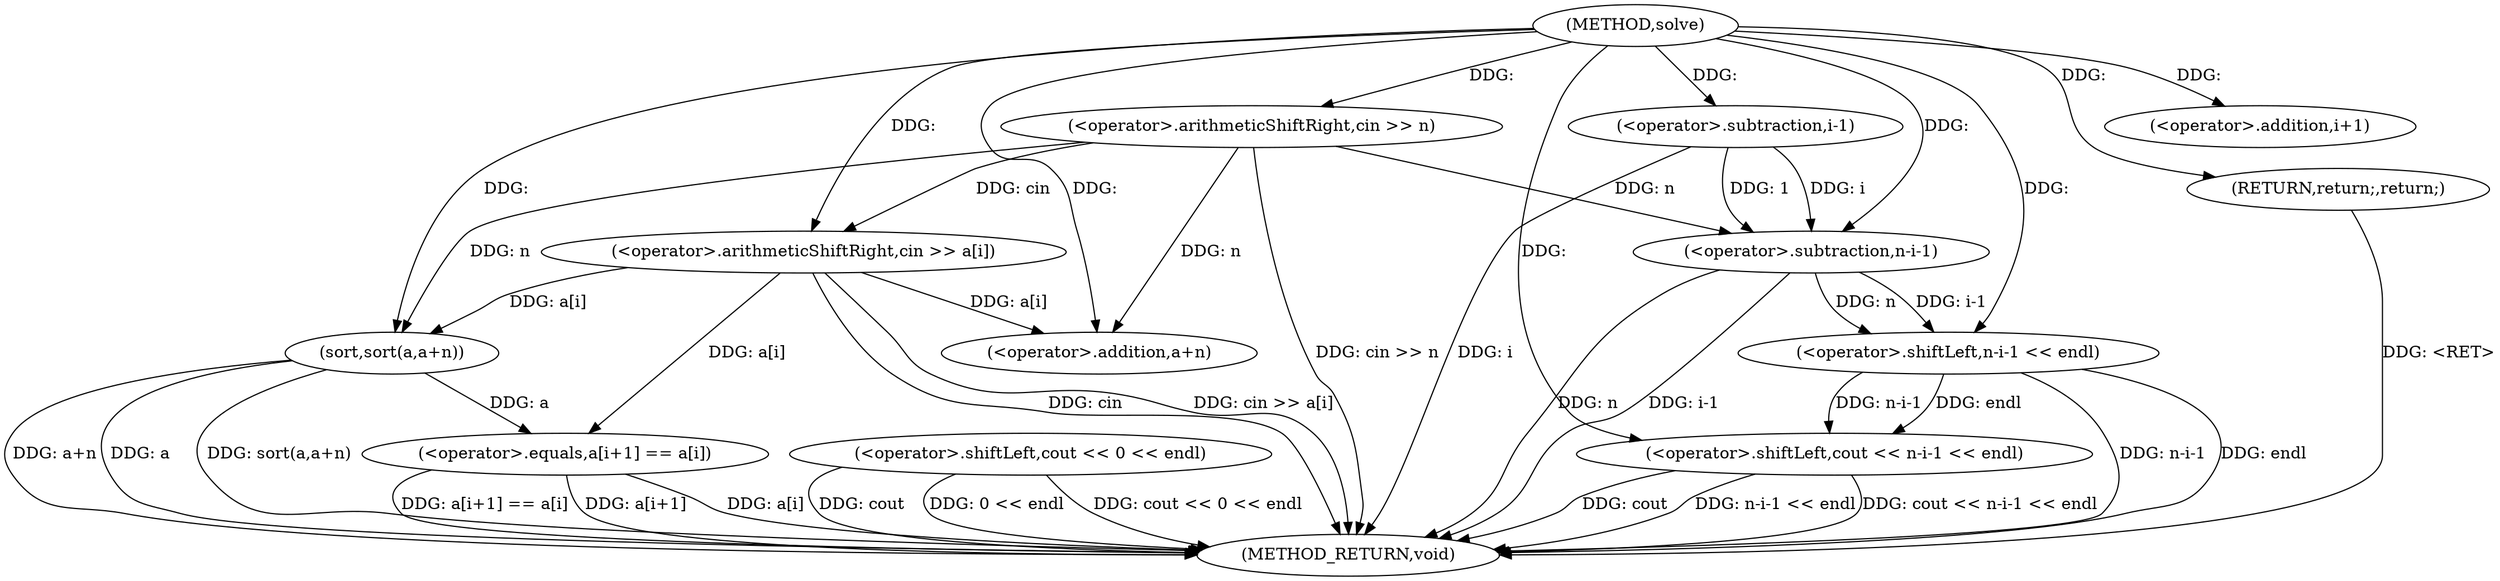 digraph "solve" {  
"1000118" [label = "(METHOD,solve)" ]
"1000166" [label = "(METHOD_RETURN,void)" ]
"1000121" [label = "(<operator>.arithmeticShiftRight,cin >> n)" ]
"1000131" [label = "(sort,sort(a,a+n))" ]
"1000161" [label = "(<operator>.shiftLeft,cout << 0 << endl)" ]
"1000126" [label = "(<operator>.arithmeticShiftRight,cin >> a[i])" ]
"1000133" [label = "(<operator>.addition,a+n)" ]
"1000138" [label = "(<operator>.equals,a[i+1] == a[i])" ]
"1000151" [label = "(<operator>.shiftLeft,cout << n-i-1 << endl)" ]
"1000160" [label = "(RETURN,return;,return;)" ]
"1000141" [label = "(<operator>.addition,i+1)" ]
"1000153" [label = "(<operator>.shiftLeft,n-i-1 << endl)" ]
"1000154" [label = "(<operator>.subtraction,n-i-1)" ]
"1000156" [label = "(<operator>.subtraction,i-1)" ]
  "1000121" -> "1000166"  [ label = "DDG: cin >> n"] 
  "1000126" -> "1000166"  [ label = "DDG: cin"] 
  "1000126" -> "1000166"  [ label = "DDG: cin >> a[i]"] 
  "1000131" -> "1000166"  [ label = "DDG: a"] 
  "1000131" -> "1000166"  [ label = "DDG: a+n"] 
  "1000131" -> "1000166"  [ label = "DDG: sort(a,a+n)"] 
  "1000138" -> "1000166"  [ label = "DDG: a[i+1]"] 
  "1000138" -> "1000166"  [ label = "DDG: a[i]"] 
  "1000138" -> "1000166"  [ label = "DDG: a[i+1] == a[i]"] 
  "1000151" -> "1000166"  [ label = "DDG: cout"] 
  "1000154" -> "1000166"  [ label = "DDG: n"] 
  "1000156" -> "1000166"  [ label = "DDG: i"] 
  "1000154" -> "1000166"  [ label = "DDG: i-1"] 
  "1000153" -> "1000166"  [ label = "DDG: n-i-1"] 
  "1000153" -> "1000166"  [ label = "DDG: endl"] 
  "1000151" -> "1000166"  [ label = "DDG: n-i-1 << endl"] 
  "1000151" -> "1000166"  [ label = "DDG: cout << n-i-1 << endl"] 
  "1000161" -> "1000166"  [ label = "DDG: cout << 0 << endl"] 
  "1000161" -> "1000166"  [ label = "DDG: cout"] 
  "1000161" -> "1000166"  [ label = "DDG: 0 << endl"] 
  "1000160" -> "1000166"  [ label = "DDG: <RET>"] 
  "1000118" -> "1000121"  [ label = "DDG: "] 
  "1000126" -> "1000131"  [ label = "DDG: a[i]"] 
  "1000118" -> "1000131"  [ label = "DDG: "] 
  "1000121" -> "1000131"  [ label = "DDG: n"] 
  "1000121" -> "1000126"  [ label = "DDG: cin"] 
  "1000118" -> "1000126"  [ label = "DDG: "] 
  "1000126" -> "1000133"  [ label = "DDG: a[i]"] 
  "1000118" -> "1000133"  [ label = "DDG: "] 
  "1000121" -> "1000133"  [ label = "DDG: n"] 
  "1000131" -> "1000138"  [ label = "DDG: a"] 
  "1000126" -> "1000138"  [ label = "DDG: a[i]"] 
  "1000118" -> "1000160"  [ label = "DDG: "] 
  "1000118" -> "1000141"  [ label = "DDG: "] 
  "1000118" -> "1000151"  [ label = "DDG: "] 
  "1000153" -> "1000151"  [ label = "DDG: n-i-1"] 
  "1000153" -> "1000151"  [ label = "DDG: endl"] 
  "1000154" -> "1000153"  [ label = "DDG: n"] 
  "1000154" -> "1000153"  [ label = "DDG: i-1"] 
  "1000118" -> "1000153"  [ label = "DDG: "] 
  "1000118" -> "1000154"  [ label = "DDG: "] 
  "1000121" -> "1000154"  [ label = "DDG: n"] 
  "1000156" -> "1000154"  [ label = "DDG: i"] 
  "1000156" -> "1000154"  [ label = "DDG: 1"] 
  "1000118" -> "1000156"  [ label = "DDG: "] 
}
